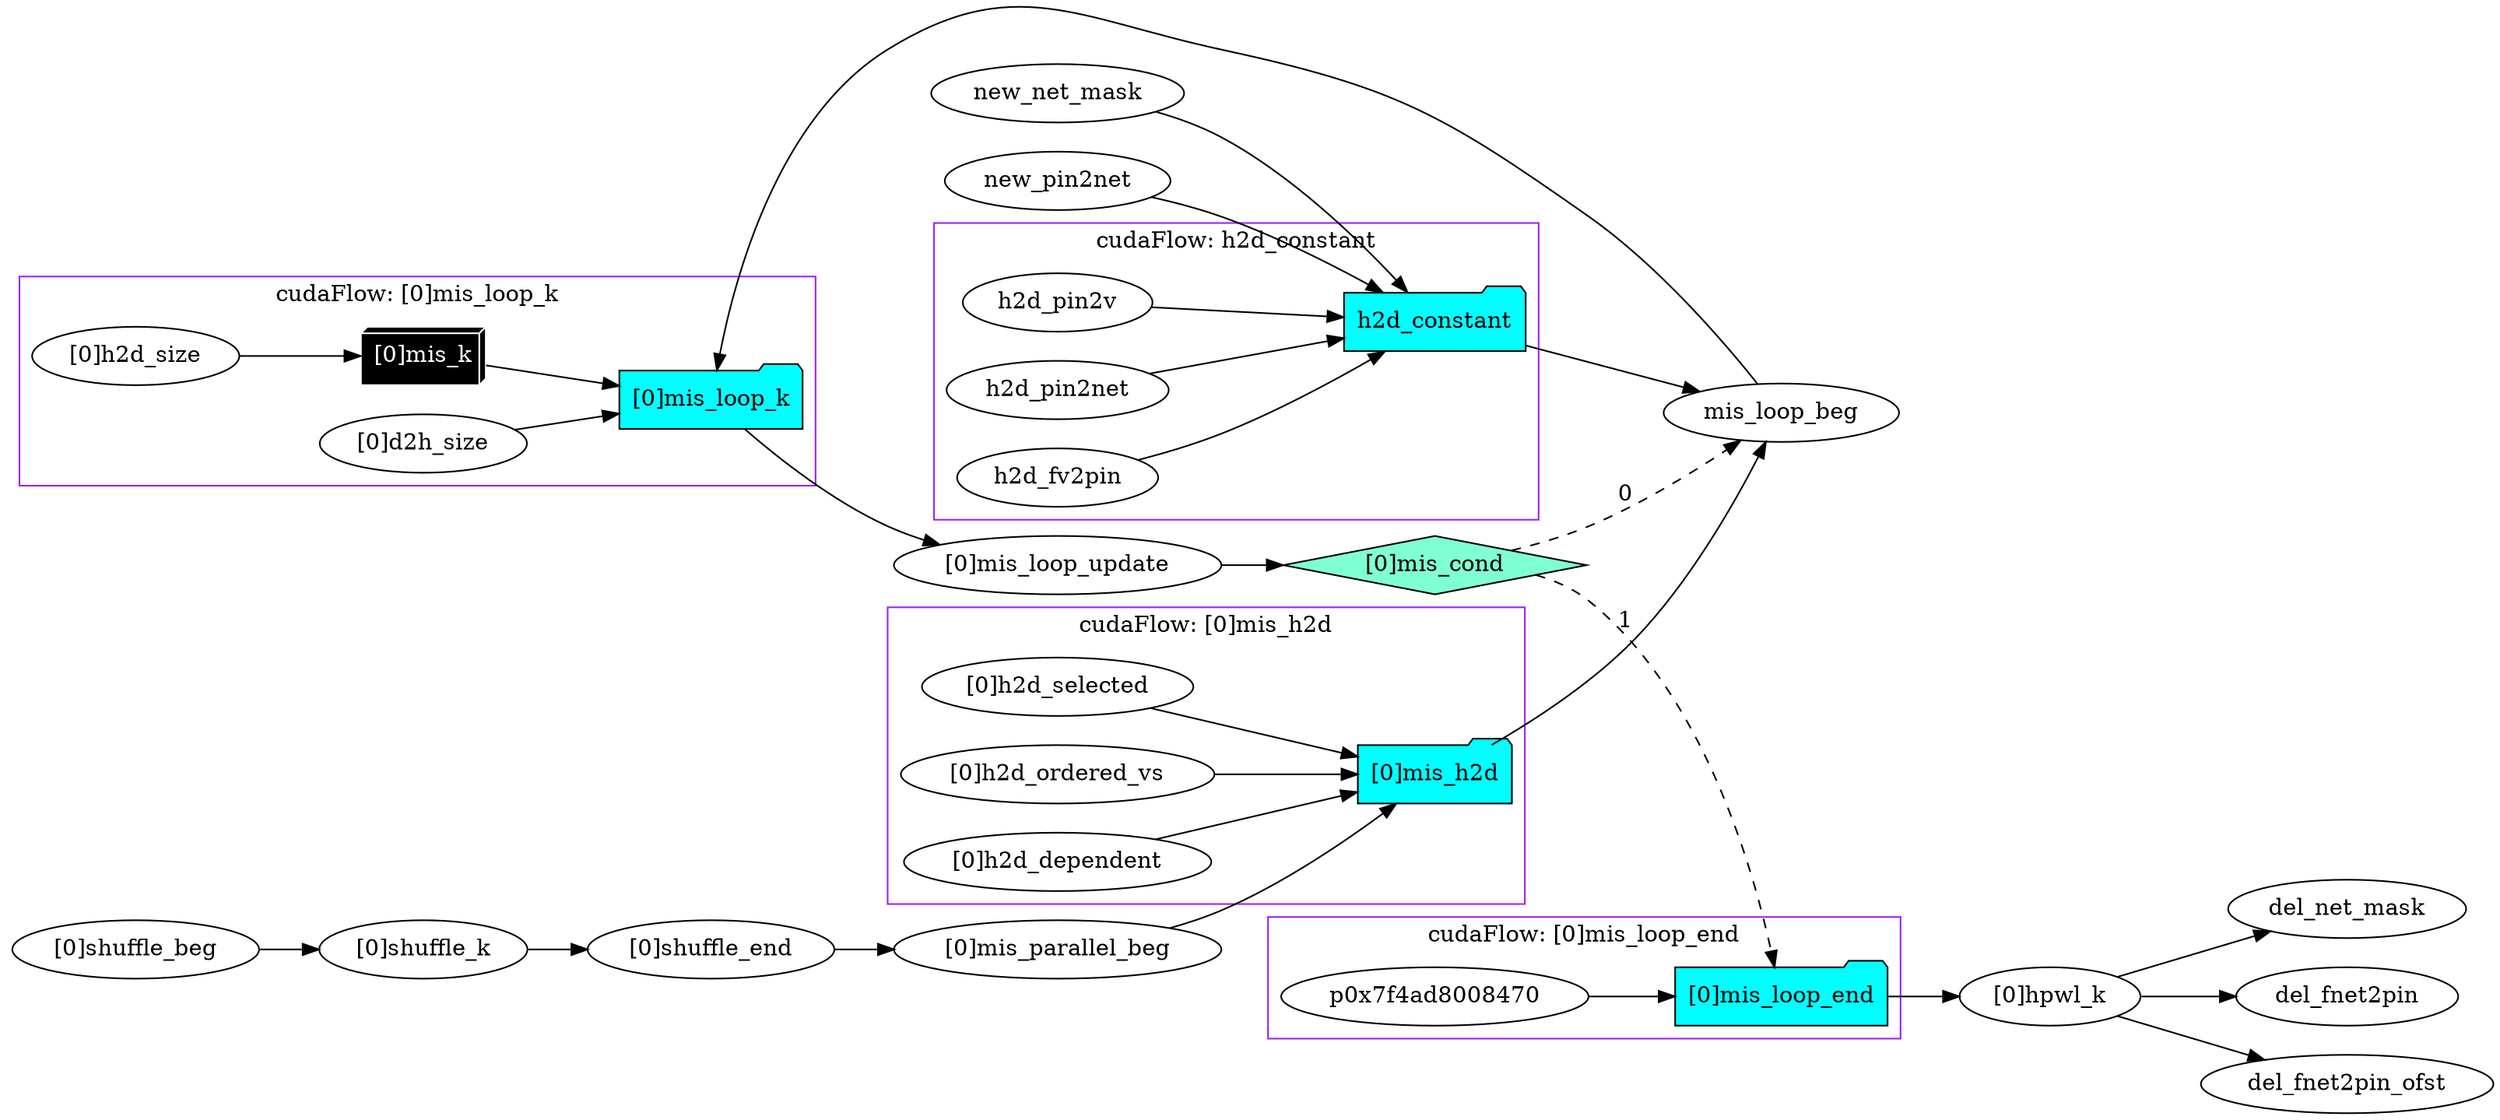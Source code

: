 digraph Taskflow {
rankdir=LR
p0x55f824e15da0[label="new_net_mask" ];
p0x55f824e15da0 -> p0x55f824e16950;

p0x55f824e160d0[label="new_pin2net" ];
p0x55f824e160d0 -> p0x55f824e16950;

p0x55f824e16950[label="h2d_constant" shape=folder fillcolor=cyan style=filled];
p0x55f824e16950 -> p0x55f824e16fb0;
subgraph cluster_p0x55f824e16950 {
label="cudaFlow: h2d_constant";
color="purple"
p0x7f4ad8000e70[label="h2d_pin2net"];
p0x7f4ad8000e70 -> p0x55f824e16950;
p0x7f4ad8000f30[label="h2d_fv2pin"];
p0x7f4ad8000f30 -> p0x55f824e16950;
p0x7f4ad8001140[label="h2d_pin2v"];
p0x7f4ad8001140 -> p0x55f824e16950;
}
p0x55f824e16a60[label="[0]shuffle_beg" ];
p0x55f824e16a60 -> p0x55f824e16b70;
p0x55f824e16b70[label="[0]shuffle_k" ];
p0x55f824e16b70 -> p0x55f824e16c80;
p0x55f824e16c80[label="[0]shuffle_end" ];
p0x55f824e16c80 -> p0x55f824e16d90;
p0x55f824e16d90[label="[0]mis_parallel_beg" ];
p0x55f824e16d90 -> p0x55f824e16ea0;
p0x55f824e16ea0[label="[0]mis_h2d" shape=folder fillcolor=cyan style=filled];
p0x55f824e16ea0 -> p0x55f824e16fb0;
subgraph cluster_p0x55f824e16ea0 {
label="cudaFlow: [0]mis_h2d";
color="purple"
p0x7f4ad8004530[label="[0]h2d_ordered_vs"];
p0x7f4ad8004530 -> p0x55f824e16ea0;
p0x7f4ad8006d10[label="[0]h2d_dependent"];
p0x7f4ad8006d10 -> p0x55f824e16ea0;
p0x7f4ad8006df0[label="[0]h2d_selected"];
p0x7f4ad8006df0 -> p0x55f824e16ea0;
}
p0x55f824e16fb0[label="mis_loop_beg" ];
p0x55f824e16fb0 -> p0x55f824e170c0;
p0x55f824e170c0[label="[0]mis_loop_k" shape=folder fillcolor=cyan style=filled];
p0x55f824e170c0 -> p0x55f824e171d0;
subgraph cluster_p0x55f824e170c0 {
label="cudaFlow: [0]mis_loop_k";
color="purple"
p0x7f4ad8007e00[label="[0]h2d_size"];
p0x7f4ad8007e00 -> p0x7f4ad8007d00;
p0x7f4ad8007d00[label="[0]mis_k" style="filled" color="white" fillcolor="black" fontcolor="white" shape="box3d"];
p0x7f4ad8007d00 -> p0x55f824e170c0;
p0x7f4ad8007b80[label="[0]d2h_size"];
p0x7f4ad8007b80 -> p0x55f824e170c0;
}
p0x55f824e171d0[label="[0]mis_loop_update" ];
p0x55f824e171d0 -> p0x55f824e172e0;
p0x55f824e172e0[label="[0]mis_cond" shape=diamond color=black fillcolor=aquamarine style=filled];
p0x55f824e172e0 -> p0x55f824e16fb0 [style=dashed label="0"];
p0x55f824e172e0 -> p0x55f824e173f0 [style=dashed label="1"];
p0x55f824e173f0[label="[0]mis_loop_end" shape=folder fillcolor=cyan style=filled];
p0x55f824e173f0 ->p0x55f824e1aa20;
subgraph cluster_p0x55f824e173f0 {
label="cudaFlow: [0]mis_loop_end";
color="purple"
p0x7f4ad8008470[label="p0x7f4ad8008470"];
p0x7f4ad8008470 -> p0x55f824e173f0;
}


p0x55f824e1aa20[label="[0]hpwl_k" ];
p0x55f824e1aa20 -> p0x55f824e1ab30;
p0x55f824e1aa20 -> p0x55f824e1ac40;
p0x55f824e1aa20 -> p0x55f824e1ad50;


p0x55f824e1ab30[label="del_net_mask" ];
p0x55f824e1ac40[label="del_fnet2pin" ];
p0x55f824e1ad50[label="del_fnet2pin_ofst" ];

}

